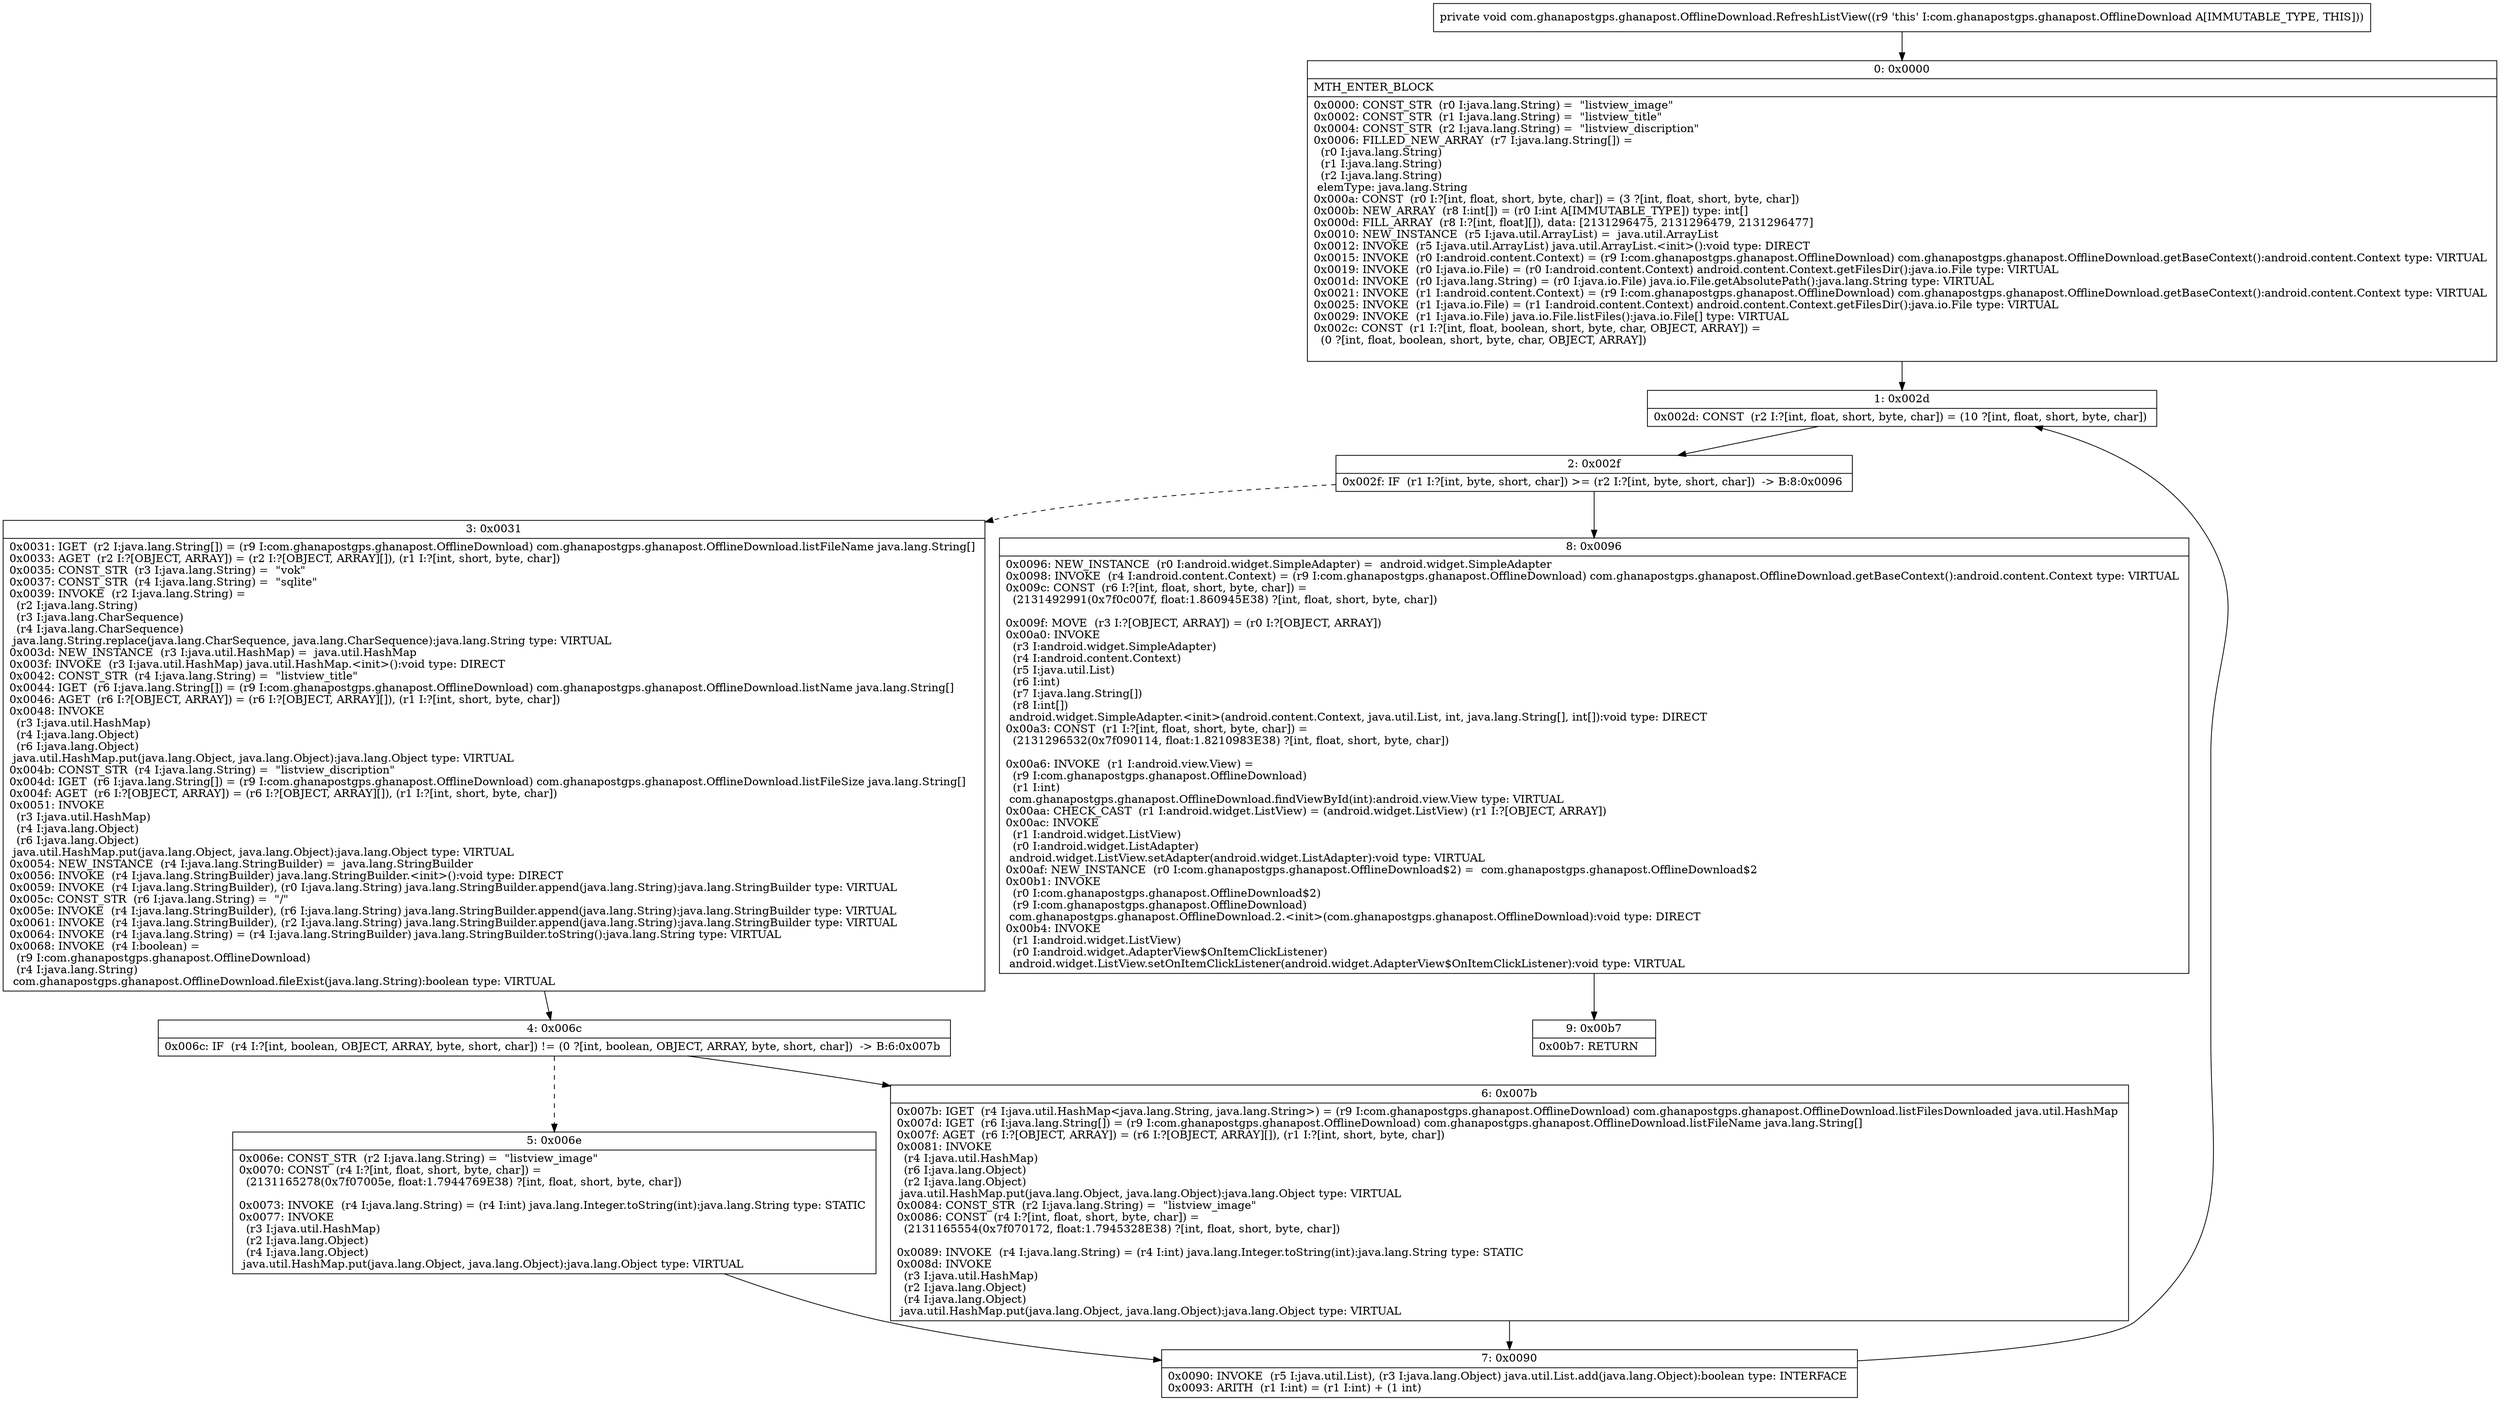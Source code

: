 digraph "CFG forcom.ghanapostgps.ghanapost.OfflineDownload.RefreshListView()V" {
Node_0 [shape=record,label="{0\:\ 0x0000|MTH_ENTER_BLOCK\l|0x0000: CONST_STR  (r0 I:java.lang.String) =  \"listview_image\" \l0x0002: CONST_STR  (r1 I:java.lang.String) =  \"listview_title\" \l0x0004: CONST_STR  (r2 I:java.lang.String) =  \"listview_discription\" \l0x0006: FILLED_NEW_ARRAY  (r7 I:java.lang.String[]) = \l  (r0 I:java.lang.String)\l  (r1 I:java.lang.String)\l  (r2 I:java.lang.String)\l elemType: java.lang.String \l0x000a: CONST  (r0 I:?[int, float, short, byte, char]) = (3 ?[int, float, short, byte, char]) \l0x000b: NEW_ARRAY  (r8 I:int[]) = (r0 I:int A[IMMUTABLE_TYPE]) type: int[] \l0x000d: FILL_ARRAY  (r8 I:?[int, float][]), data: [2131296475, 2131296479, 2131296477] \l0x0010: NEW_INSTANCE  (r5 I:java.util.ArrayList) =  java.util.ArrayList \l0x0012: INVOKE  (r5 I:java.util.ArrayList) java.util.ArrayList.\<init\>():void type: DIRECT \l0x0015: INVOKE  (r0 I:android.content.Context) = (r9 I:com.ghanapostgps.ghanapost.OfflineDownload) com.ghanapostgps.ghanapost.OfflineDownload.getBaseContext():android.content.Context type: VIRTUAL \l0x0019: INVOKE  (r0 I:java.io.File) = (r0 I:android.content.Context) android.content.Context.getFilesDir():java.io.File type: VIRTUAL \l0x001d: INVOKE  (r0 I:java.lang.String) = (r0 I:java.io.File) java.io.File.getAbsolutePath():java.lang.String type: VIRTUAL \l0x0021: INVOKE  (r1 I:android.content.Context) = (r9 I:com.ghanapostgps.ghanapost.OfflineDownload) com.ghanapostgps.ghanapost.OfflineDownload.getBaseContext():android.content.Context type: VIRTUAL \l0x0025: INVOKE  (r1 I:java.io.File) = (r1 I:android.content.Context) android.content.Context.getFilesDir():java.io.File type: VIRTUAL \l0x0029: INVOKE  (r1 I:java.io.File) java.io.File.listFiles():java.io.File[] type: VIRTUAL \l0x002c: CONST  (r1 I:?[int, float, boolean, short, byte, char, OBJECT, ARRAY]) = \l  (0 ?[int, float, boolean, short, byte, char, OBJECT, ARRAY])\l \l}"];
Node_1 [shape=record,label="{1\:\ 0x002d|0x002d: CONST  (r2 I:?[int, float, short, byte, char]) = (10 ?[int, float, short, byte, char]) \l}"];
Node_2 [shape=record,label="{2\:\ 0x002f|0x002f: IF  (r1 I:?[int, byte, short, char]) \>= (r2 I:?[int, byte, short, char])  \-\> B:8:0x0096 \l}"];
Node_3 [shape=record,label="{3\:\ 0x0031|0x0031: IGET  (r2 I:java.lang.String[]) = (r9 I:com.ghanapostgps.ghanapost.OfflineDownload) com.ghanapostgps.ghanapost.OfflineDownload.listFileName java.lang.String[] \l0x0033: AGET  (r2 I:?[OBJECT, ARRAY]) = (r2 I:?[OBJECT, ARRAY][]), (r1 I:?[int, short, byte, char]) \l0x0035: CONST_STR  (r3 I:java.lang.String) =  \"vok\" \l0x0037: CONST_STR  (r4 I:java.lang.String) =  \"sqlite\" \l0x0039: INVOKE  (r2 I:java.lang.String) = \l  (r2 I:java.lang.String)\l  (r3 I:java.lang.CharSequence)\l  (r4 I:java.lang.CharSequence)\l java.lang.String.replace(java.lang.CharSequence, java.lang.CharSequence):java.lang.String type: VIRTUAL \l0x003d: NEW_INSTANCE  (r3 I:java.util.HashMap) =  java.util.HashMap \l0x003f: INVOKE  (r3 I:java.util.HashMap) java.util.HashMap.\<init\>():void type: DIRECT \l0x0042: CONST_STR  (r4 I:java.lang.String) =  \"listview_title\" \l0x0044: IGET  (r6 I:java.lang.String[]) = (r9 I:com.ghanapostgps.ghanapost.OfflineDownload) com.ghanapostgps.ghanapost.OfflineDownload.listName java.lang.String[] \l0x0046: AGET  (r6 I:?[OBJECT, ARRAY]) = (r6 I:?[OBJECT, ARRAY][]), (r1 I:?[int, short, byte, char]) \l0x0048: INVOKE  \l  (r3 I:java.util.HashMap)\l  (r4 I:java.lang.Object)\l  (r6 I:java.lang.Object)\l java.util.HashMap.put(java.lang.Object, java.lang.Object):java.lang.Object type: VIRTUAL \l0x004b: CONST_STR  (r4 I:java.lang.String) =  \"listview_discription\" \l0x004d: IGET  (r6 I:java.lang.String[]) = (r9 I:com.ghanapostgps.ghanapost.OfflineDownload) com.ghanapostgps.ghanapost.OfflineDownload.listFileSize java.lang.String[] \l0x004f: AGET  (r6 I:?[OBJECT, ARRAY]) = (r6 I:?[OBJECT, ARRAY][]), (r1 I:?[int, short, byte, char]) \l0x0051: INVOKE  \l  (r3 I:java.util.HashMap)\l  (r4 I:java.lang.Object)\l  (r6 I:java.lang.Object)\l java.util.HashMap.put(java.lang.Object, java.lang.Object):java.lang.Object type: VIRTUAL \l0x0054: NEW_INSTANCE  (r4 I:java.lang.StringBuilder) =  java.lang.StringBuilder \l0x0056: INVOKE  (r4 I:java.lang.StringBuilder) java.lang.StringBuilder.\<init\>():void type: DIRECT \l0x0059: INVOKE  (r4 I:java.lang.StringBuilder), (r0 I:java.lang.String) java.lang.StringBuilder.append(java.lang.String):java.lang.StringBuilder type: VIRTUAL \l0x005c: CONST_STR  (r6 I:java.lang.String) =  \"\/\" \l0x005e: INVOKE  (r4 I:java.lang.StringBuilder), (r6 I:java.lang.String) java.lang.StringBuilder.append(java.lang.String):java.lang.StringBuilder type: VIRTUAL \l0x0061: INVOKE  (r4 I:java.lang.StringBuilder), (r2 I:java.lang.String) java.lang.StringBuilder.append(java.lang.String):java.lang.StringBuilder type: VIRTUAL \l0x0064: INVOKE  (r4 I:java.lang.String) = (r4 I:java.lang.StringBuilder) java.lang.StringBuilder.toString():java.lang.String type: VIRTUAL \l0x0068: INVOKE  (r4 I:boolean) = \l  (r9 I:com.ghanapostgps.ghanapost.OfflineDownload)\l  (r4 I:java.lang.String)\l com.ghanapostgps.ghanapost.OfflineDownload.fileExist(java.lang.String):boolean type: VIRTUAL \l}"];
Node_4 [shape=record,label="{4\:\ 0x006c|0x006c: IF  (r4 I:?[int, boolean, OBJECT, ARRAY, byte, short, char]) != (0 ?[int, boolean, OBJECT, ARRAY, byte, short, char])  \-\> B:6:0x007b \l}"];
Node_5 [shape=record,label="{5\:\ 0x006e|0x006e: CONST_STR  (r2 I:java.lang.String) =  \"listview_image\" \l0x0070: CONST  (r4 I:?[int, float, short, byte, char]) = \l  (2131165278(0x7f07005e, float:1.7944769E38) ?[int, float, short, byte, char])\l \l0x0073: INVOKE  (r4 I:java.lang.String) = (r4 I:int) java.lang.Integer.toString(int):java.lang.String type: STATIC \l0x0077: INVOKE  \l  (r3 I:java.util.HashMap)\l  (r2 I:java.lang.Object)\l  (r4 I:java.lang.Object)\l java.util.HashMap.put(java.lang.Object, java.lang.Object):java.lang.Object type: VIRTUAL \l}"];
Node_6 [shape=record,label="{6\:\ 0x007b|0x007b: IGET  (r4 I:java.util.HashMap\<java.lang.String, java.lang.String\>) = (r9 I:com.ghanapostgps.ghanapost.OfflineDownload) com.ghanapostgps.ghanapost.OfflineDownload.listFilesDownloaded java.util.HashMap \l0x007d: IGET  (r6 I:java.lang.String[]) = (r9 I:com.ghanapostgps.ghanapost.OfflineDownload) com.ghanapostgps.ghanapost.OfflineDownload.listFileName java.lang.String[] \l0x007f: AGET  (r6 I:?[OBJECT, ARRAY]) = (r6 I:?[OBJECT, ARRAY][]), (r1 I:?[int, short, byte, char]) \l0x0081: INVOKE  \l  (r4 I:java.util.HashMap)\l  (r6 I:java.lang.Object)\l  (r2 I:java.lang.Object)\l java.util.HashMap.put(java.lang.Object, java.lang.Object):java.lang.Object type: VIRTUAL \l0x0084: CONST_STR  (r2 I:java.lang.String) =  \"listview_image\" \l0x0086: CONST  (r4 I:?[int, float, short, byte, char]) = \l  (2131165554(0x7f070172, float:1.7945328E38) ?[int, float, short, byte, char])\l \l0x0089: INVOKE  (r4 I:java.lang.String) = (r4 I:int) java.lang.Integer.toString(int):java.lang.String type: STATIC \l0x008d: INVOKE  \l  (r3 I:java.util.HashMap)\l  (r2 I:java.lang.Object)\l  (r4 I:java.lang.Object)\l java.util.HashMap.put(java.lang.Object, java.lang.Object):java.lang.Object type: VIRTUAL \l}"];
Node_7 [shape=record,label="{7\:\ 0x0090|0x0090: INVOKE  (r5 I:java.util.List), (r3 I:java.lang.Object) java.util.List.add(java.lang.Object):boolean type: INTERFACE \l0x0093: ARITH  (r1 I:int) = (r1 I:int) + (1 int) \l}"];
Node_8 [shape=record,label="{8\:\ 0x0096|0x0096: NEW_INSTANCE  (r0 I:android.widget.SimpleAdapter) =  android.widget.SimpleAdapter \l0x0098: INVOKE  (r4 I:android.content.Context) = (r9 I:com.ghanapostgps.ghanapost.OfflineDownload) com.ghanapostgps.ghanapost.OfflineDownload.getBaseContext():android.content.Context type: VIRTUAL \l0x009c: CONST  (r6 I:?[int, float, short, byte, char]) = \l  (2131492991(0x7f0c007f, float:1.860945E38) ?[int, float, short, byte, char])\l \l0x009f: MOVE  (r3 I:?[OBJECT, ARRAY]) = (r0 I:?[OBJECT, ARRAY]) \l0x00a0: INVOKE  \l  (r3 I:android.widget.SimpleAdapter)\l  (r4 I:android.content.Context)\l  (r5 I:java.util.List)\l  (r6 I:int)\l  (r7 I:java.lang.String[])\l  (r8 I:int[])\l android.widget.SimpleAdapter.\<init\>(android.content.Context, java.util.List, int, java.lang.String[], int[]):void type: DIRECT \l0x00a3: CONST  (r1 I:?[int, float, short, byte, char]) = \l  (2131296532(0x7f090114, float:1.8210983E38) ?[int, float, short, byte, char])\l \l0x00a6: INVOKE  (r1 I:android.view.View) = \l  (r9 I:com.ghanapostgps.ghanapost.OfflineDownload)\l  (r1 I:int)\l com.ghanapostgps.ghanapost.OfflineDownload.findViewById(int):android.view.View type: VIRTUAL \l0x00aa: CHECK_CAST  (r1 I:android.widget.ListView) = (android.widget.ListView) (r1 I:?[OBJECT, ARRAY]) \l0x00ac: INVOKE  \l  (r1 I:android.widget.ListView)\l  (r0 I:android.widget.ListAdapter)\l android.widget.ListView.setAdapter(android.widget.ListAdapter):void type: VIRTUAL \l0x00af: NEW_INSTANCE  (r0 I:com.ghanapostgps.ghanapost.OfflineDownload$2) =  com.ghanapostgps.ghanapost.OfflineDownload$2 \l0x00b1: INVOKE  \l  (r0 I:com.ghanapostgps.ghanapost.OfflineDownload$2)\l  (r9 I:com.ghanapostgps.ghanapost.OfflineDownload)\l com.ghanapostgps.ghanapost.OfflineDownload.2.\<init\>(com.ghanapostgps.ghanapost.OfflineDownload):void type: DIRECT \l0x00b4: INVOKE  \l  (r1 I:android.widget.ListView)\l  (r0 I:android.widget.AdapterView$OnItemClickListener)\l android.widget.ListView.setOnItemClickListener(android.widget.AdapterView$OnItemClickListener):void type: VIRTUAL \l}"];
Node_9 [shape=record,label="{9\:\ 0x00b7|0x00b7: RETURN   \l}"];
MethodNode[shape=record,label="{private void com.ghanapostgps.ghanapost.OfflineDownload.RefreshListView((r9 'this' I:com.ghanapostgps.ghanapost.OfflineDownload A[IMMUTABLE_TYPE, THIS])) }"];
MethodNode -> Node_0;
Node_0 -> Node_1;
Node_1 -> Node_2;
Node_2 -> Node_3[style=dashed];
Node_2 -> Node_8;
Node_3 -> Node_4;
Node_4 -> Node_5[style=dashed];
Node_4 -> Node_6;
Node_5 -> Node_7;
Node_6 -> Node_7;
Node_7 -> Node_1;
Node_8 -> Node_9;
}

